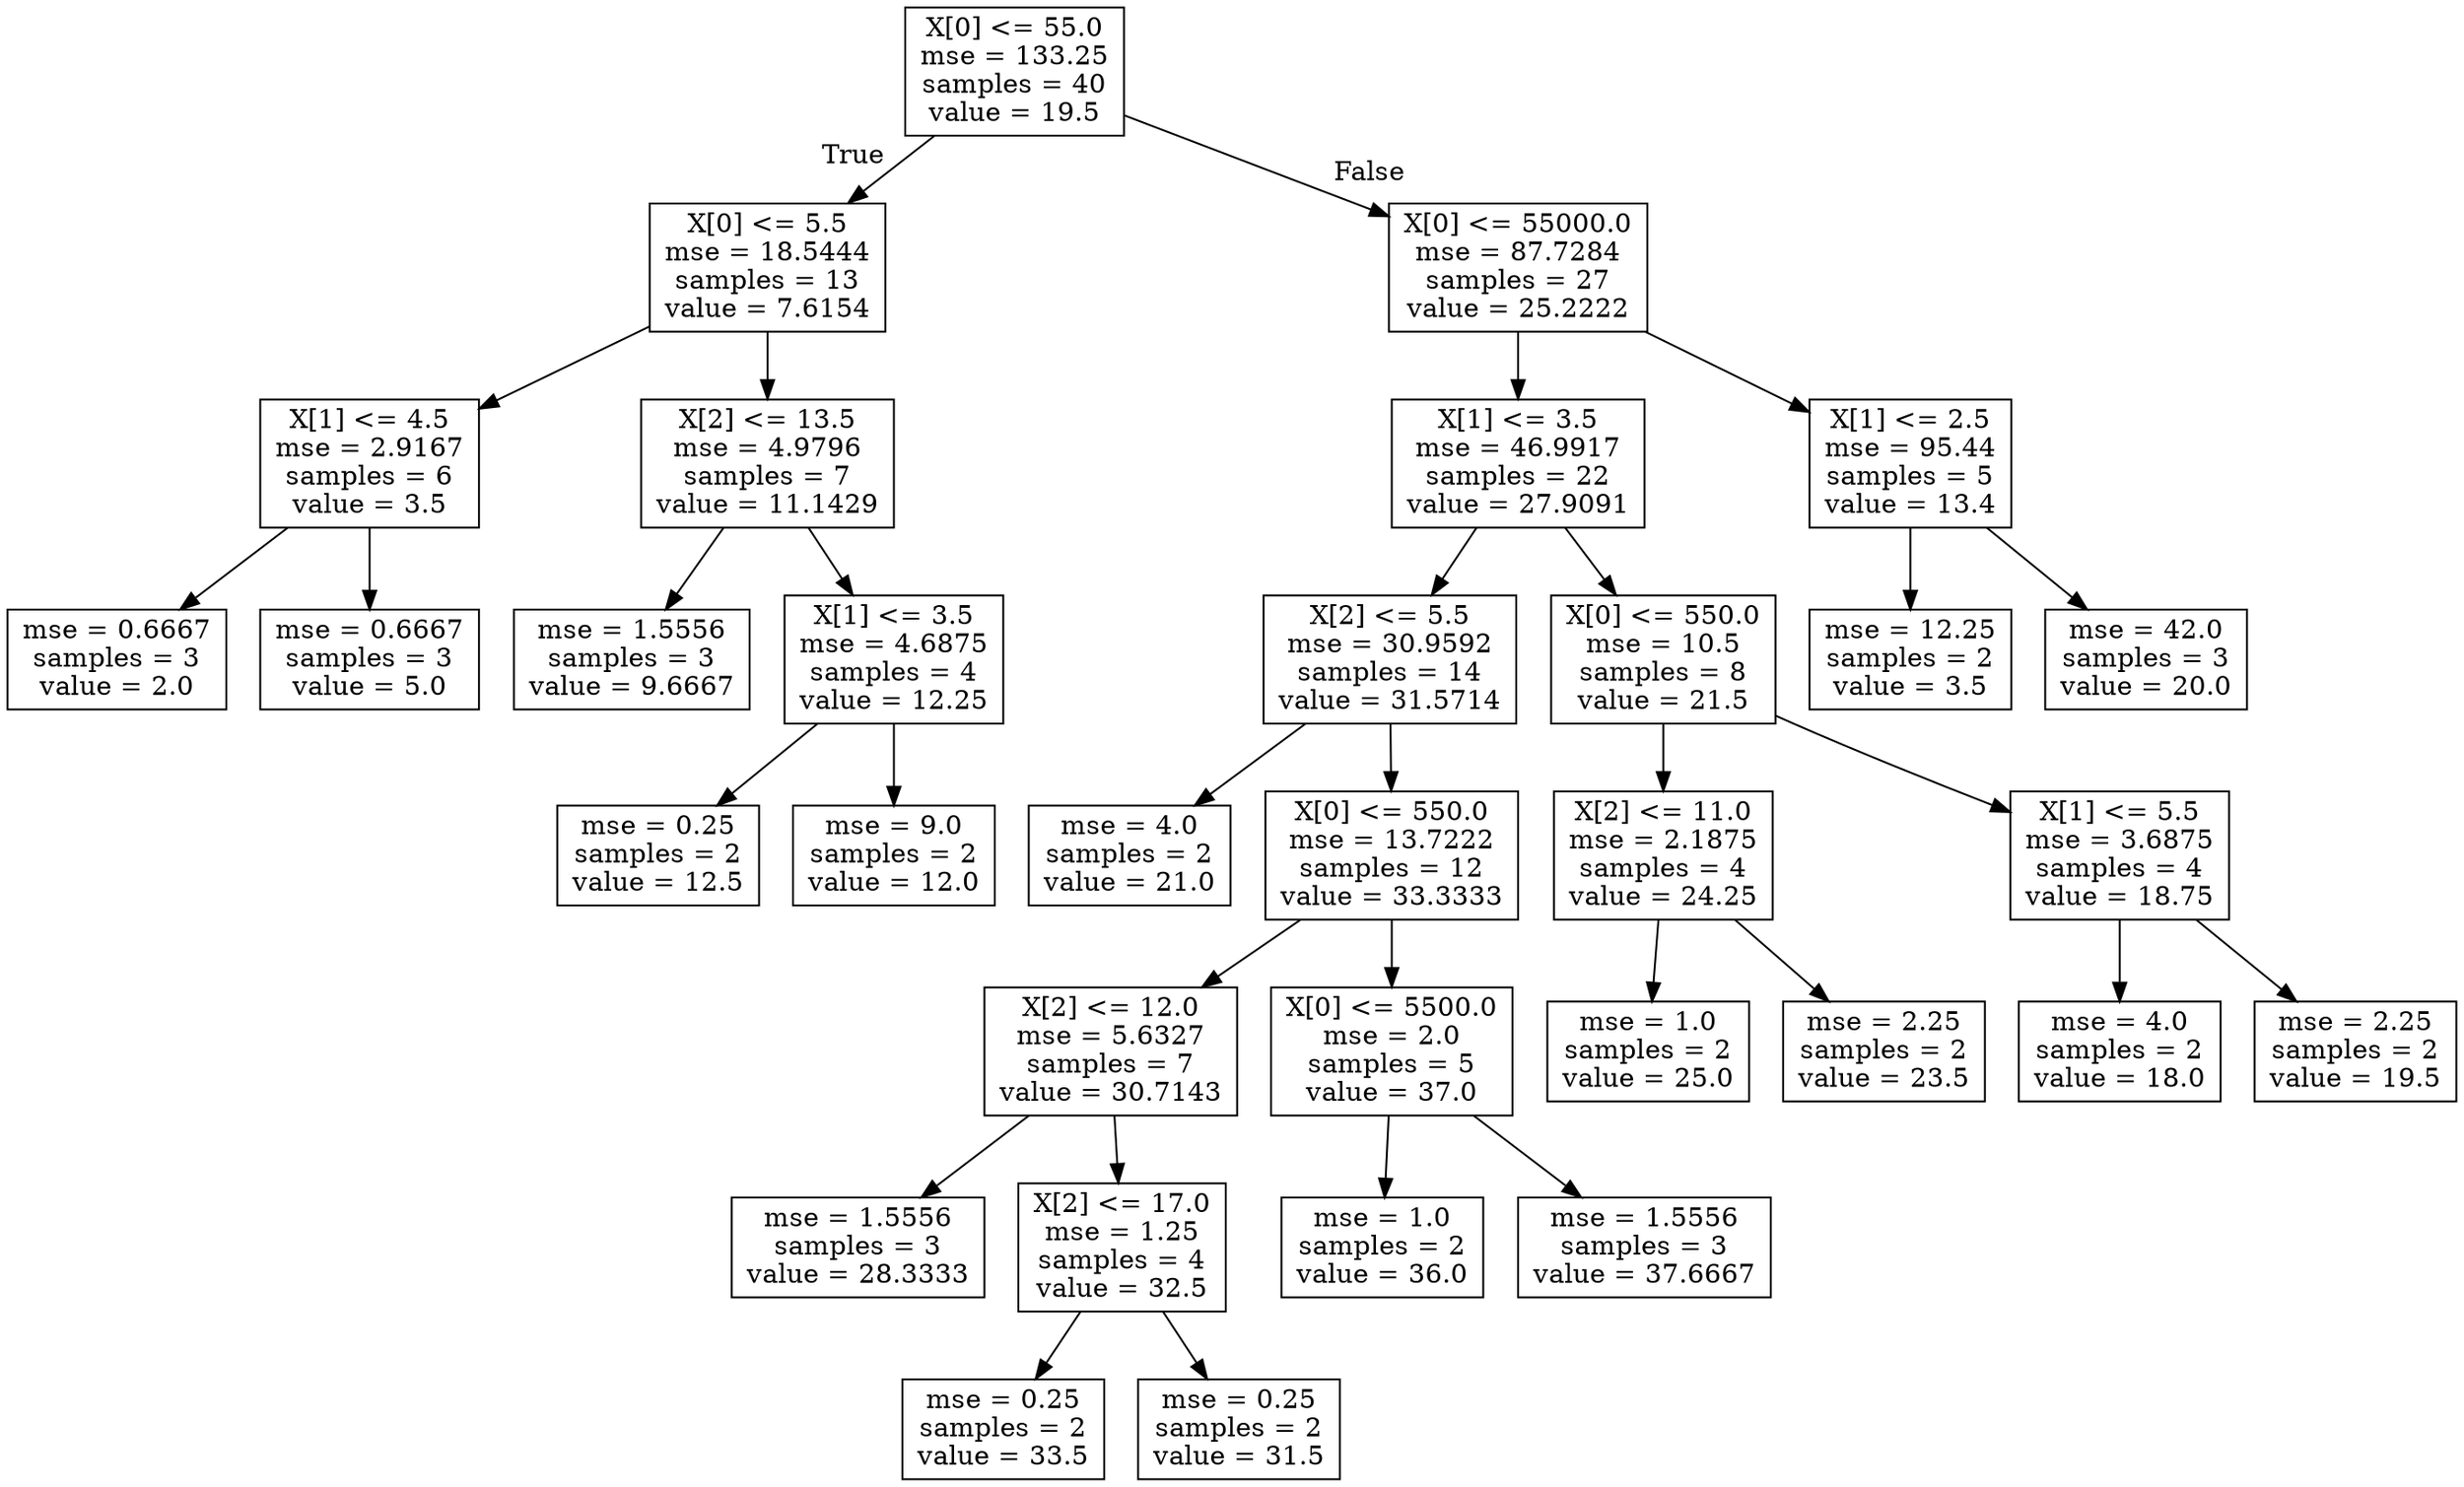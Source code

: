 digraph Tree {
node [shape=box] ;
0 [label="X[0] <= 55.0\nmse = 133.25\nsamples = 40\nvalue = 19.5"] ;
1 [label="X[0] <= 5.5\nmse = 18.5444\nsamples = 13\nvalue = 7.6154"] ;
0 -> 1 [labeldistance=2.5, labelangle=45, headlabel="True"] ;
2 [label="X[1] <= 4.5\nmse = 2.9167\nsamples = 6\nvalue = 3.5"] ;
1 -> 2 ;
3 [label="mse = 0.6667\nsamples = 3\nvalue = 2.0"] ;
2 -> 3 ;
4 [label="mse = 0.6667\nsamples = 3\nvalue = 5.0"] ;
2 -> 4 ;
5 [label="X[2] <= 13.5\nmse = 4.9796\nsamples = 7\nvalue = 11.1429"] ;
1 -> 5 ;
6 [label="mse = 1.5556\nsamples = 3\nvalue = 9.6667"] ;
5 -> 6 ;
7 [label="X[1] <= 3.5\nmse = 4.6875\nsamples = 4\nvalue = 12.25"] ;
5 -> 7 ;
8 [label="mse = 0.25\nsamples = 2\nvalue = 12.5"] ;
7 -> 8 ;
9 [label="mse = 9.0\nsamples = 2\nvalue = 12.0"] ;
7 -> 9 ;
10 [label="X[0] <= 55000.0\nmse = 87.7284\nsamples = 27\nvalue = 25.2222"] ;
0 -> 10 [labeldistance=2.5, labelangle=-45, headlabel="False"] ;
11 [label="X[1] <= 3.5\nmse = 46.9917\nsamples = 22\nvalue = 27.9091"] ;
10 -> 11 ;
12 [label="X[2] <= 5.5\nmse = 30.9592\nsamples = 14\nvalue = 31.5714"] ;
11 -> 12 ;
13 [label="mse = 4.0\nsamples = 2\nvalue = 21.0"] ;
12 -> 13 ;
14 [label="X[0] <= 550.0\nmse = 13.7222\nsamples = 12\nvalue = 33.3333"] ;
12 -> 14 ;
15 [label="X[2] <= 12.0\nmse = 5.6327\nsamples = 7\nvalue = 30.7143"] ;
14 -> 15 ;
16 [label="mse = 1.5556\nsamples = 3\nvalue = 28.3333"] ;
15 -> 16 ;
17 [label="X[2] <= 17.0\nmse = 1.25\nsamples = 4\nvalue = 32.5"] ;
15 -> 17 ;
18 [label="mse = 0.25\nsamples = 2\nvalue = 33.5"] ;
17 -> 18 ;
19 [label="mse = 0.25\nsamples = 2\nvalue = 31.5"] ;
17 -> 19 ;
20 [label="X[0] <= 5500.0\nmse = 2.0\nsamples = 5\nvalue = 37.0"] ;
14 -> 20 ;
21 [label="mse = 1.0\nsamples = 2\nvalue = 36.0"] ;
20 -> 21 ;
22 [label="mse = 1.5556\nsamples = 3\nvalue = 37.6667"] ;
20 -> 22 ;
23 [label="X[0] <= 550.0\nmse = 10.5\nsamples = 8\nvalue = 21.5"] ;
11 -> 23 ;
24 [label="X[2] <= 11.0\nmse = 2.1875\nsamples = 4\nvalue = 24.25"] ;
23 -> 24 ;
25 [label="mse = 1.0\nsamples = 2\nvalue = 25.0"] ;
24 -> 25 ;
26 [label="mse = 2.25\nsamples = 2\nvalue = 23.5"] ;
24 -> 26 ;
27 [label="X[1] <= 5.5\nmse = 3.6875\nsamples = 4\nvalue = 18.75"] ;
23 -> 27 ;
28 [label="mse = 4.0\nsamples = 2\nvalue = 18.0"] ;
27 -> 28 ;
29 [label="mse = 2.25\nsamples = 2\nvalue = 19.5"] ;
27 -> 29 ;
30 [label="X[1] <= 2.5\nmse = 95.44\nsamples = 5\nvalue = 13.4"] ;
10 -> 30 ;
31 [label="mse = 12.25\nsamples = 2\nvalue = 3.5"] ;
30 -> 31 ;
32 [label="mse = 42.0\nsamples = 3\nvalue = 20.0"] ;
30 -> 32 ;
}
